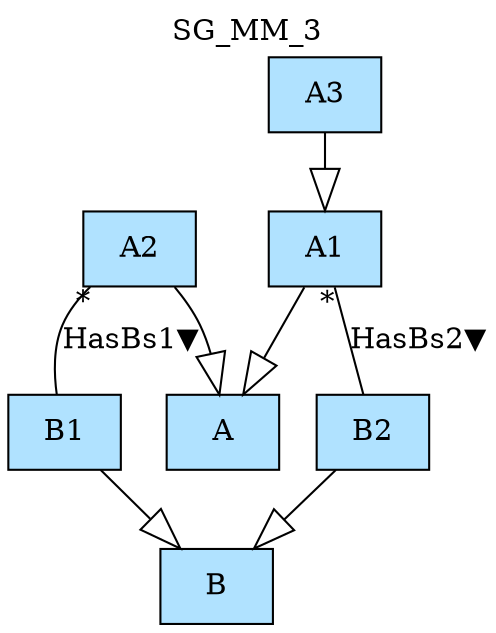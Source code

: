 digraph {graph[label=SG_MM_3,labelloc=tl,labelfontsize=12];
"A"[shape=record,fillcolor=lightskyblue1,style = filled,label="A"];
"A1"[shape=record,fillcolor=lightskyblue1,style = filled,label="A1"];
"A2"[shape=record,fillcolor=lightskyblue1,style = filled,label="A2"];
"A3"[shape=record,fillcolor=lightskyblue1,style = filled,label="A3"];
"B"[shape=record,fillcolor=lightskyblue1,style = filled,label="B"];
"B1"[shape=record,fillcolor=lightskyblue1,style = filled,label="B1"];
"B2"[shape=record,fillcolor=lightskyblue1,style = filled,label="B2"];

"A1"->"A"[arrowhead=onormal,arrowsize=2.0];
"A2"->"A"[arrowhead=onormal,arrowsize=2.0];
"A3"->"A1"[arrowhead=onormal,arrowsize=2.0];
"B1"->"B"[arrowhead=onormal,arrowsize=2.0];
"B2"->"B"[arrowhead=onormal,arrowsize=2.0];
"A2"->"B1"[label="HasBs1▼",dir=none,taillabel="*",headlabel=""];
"A1"->"B2"[label="HasBs2▼",dir=none,taillabel="*",headlabel=""];
}